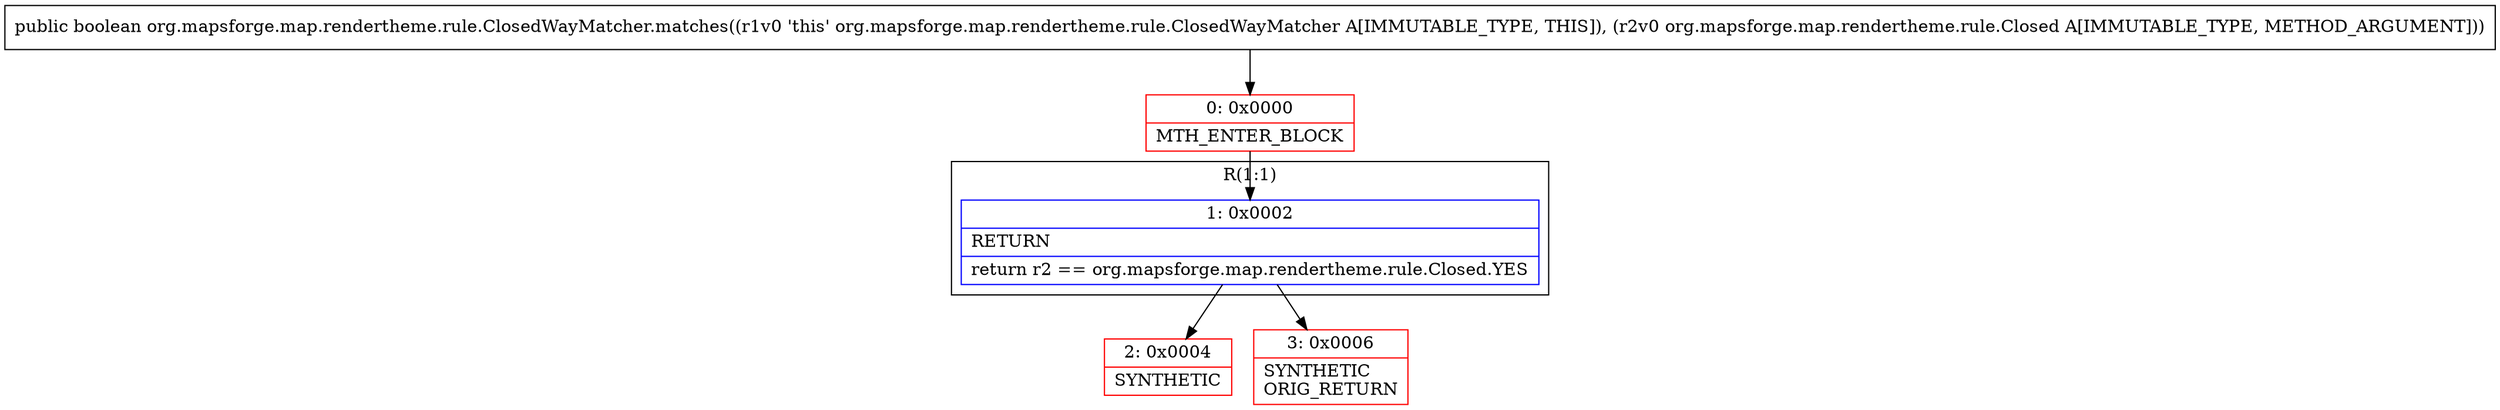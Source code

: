 digraph "CFG fororg.mapsforge.map.rendertheme.rule.ClosedWayMatcher.matches(Lorg\/mapsforge\/map\/rendertheme\/rule\/Closed;)Z" {
subgraph cluster_Region_1660592357 {
label = "R(1:1)";
node [shape=record,color=blue];
Node_1 [shape=record,label="{1\:\ 0x0002|RETURN\l|return r2 == org.mapsforge.map.rendertheme.rule.Closed.YES\l}"];
}
Node_0 [shape=record,color=red,label="{0\:\ 0x0000|MTH_ENTER_BLOCK\l}"];
Node_2 [shape=record,color=red,label="{2\:\ 0x0004|SYNTHETIC\l}"];
Node_3 [shape=record,color=red,label="{3\:\ 0x0006|SYNTHETIC\lORIG_RETURN\l}"];
MethodNode[shape=record,label="{public boolean org.mapsforge.map.rendertheme.rule.ClosedWayMatcher.matches((r1v0 'this' org.mapsforge.map.rendertheme.rule.ClosedWayMatcher A[IMMUTABLE_TYPE, THIS]), (r2v0 org.mapsforge.map.rendertheme.rule.Closed A[IMMUTABLE_TYPE, METHOD_ARGUMENT])) }"];
MethodNode -> Node_0;
Node_1 -> Node_2;
Node_1 -> Node_3;
Node_0 -> Node_1;
}

